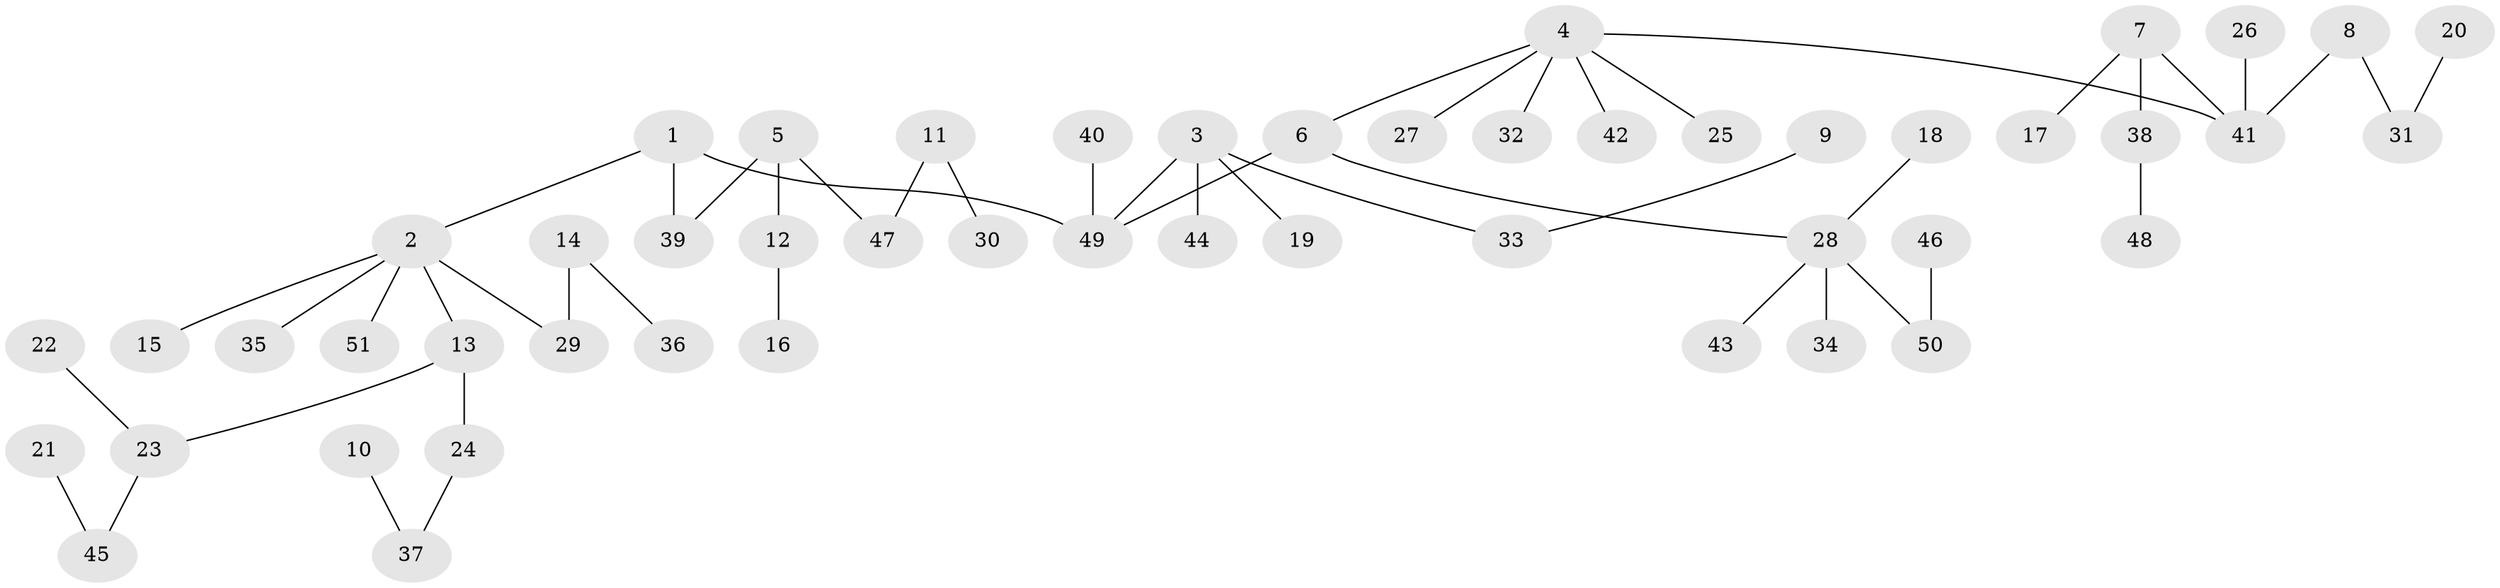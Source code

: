 // original degree distribution, {5: 0.029411764705882353, 3: 0.17647058823529413, 2: 0.23529411764705882, 6: 0.0196078431372549, 4: 0.0392156862745098, 1: 0.49019607843137253, 7: 0.00980392156862745}
// Generated by graph-tools (version 1.1) at 2025/02/03/09/25 03:02:28]
// undirected, 51 vertices, 50 edges
graph export_dot {
graph [start="1"]
  node [color=gray90,style=filled];
  1;
  2;
  3;
  4;
  5;
  6;
  7;
  8;
  9;
  10;
  11;
  12;
  13;
  14;
  15;
  16;
  17;
  18;
  19;
  20;
  21;
  22;
  23;
  24;
  25;
  26;
  27;
  28;
  29;
  30;
  31;
  32;
  33;
  34;
  35;
  36;
  37;
  38;
  39;
  40;
  41;
  42;
  43;
  44;
  45;
  46;
  47;
  48;
  49;
  50;
  51;
  1 -- 2 [weight=1.0];
  1 -- 39 [weight=1.0];
  1 -- 49 [weight=1.0];
  2 -- 13 [weight=1.0];
  2 -- 15 [weight=1.0];
  2 -- 29 [weight=1.0];
  2 -- 35 [weight=1.0];
  2 -- 51 [weight=1.0];
  3 -- 19 [weight=1.0];
  3 -- 33 [weight=1.0];
  3 -- 44 [weight=1.0];
  3 -- 49 [weight=1.0];
  4 -- 6 [weight=1.0];
  4 -- 25 [weight=1.0];
  4 -- 27 [weight=1.0];
  4 -- 32 [weight=1.0];
  4 -- 41 [weight=1.0];
  4 -- 42 [weight=1.0];
  5 -- 12 [weight=1.0];
  5 -- 39 [weight=1.0];
  5 -- 47 [weight=1.0];
  6 -- 28 [weight=1.0];
  6 -- 49 [weight=1.0];
  7 -- 17 [weight=1.0];
  7 -- 38 [weight=1.0];
  7 -- 41 [weight=1.0];
  8 -- 31 [weight=1.0];
  8 -- 41 [weight=1.0];
  9 -- 33 [weight=1.0];
  10 -- 37 [weight=1.0];
  11 -- 30 [weight=1.0];
  11 -- 47 [weight=1.0];
  12 -- 16 [weight=1.0];
  13 -- 23 [weight=1.0];
  13 -- 24 [weight=1.0];
  14 -- 29 [weight=1.0];
  14 -- 36 [weight=1.0];
  18 -- 28 [weight=1.0];
  20 -- 31 [weight=1.0];
  21 -- 45 [weight=1.0];
  22 -- 23 [weight=1.0];
  23 -- 45 [weight=1.0];
  24 -- 37 [weight=1.0];
  26 -- 41 [weight=1.0];
  28 -- 34 [weight=1.0];
  28 -- 43 [weight=1.0];
  28 -- 50 [weight=1.0];
  38 -- 48 [weight=1.0];
  40 -- 49 [weight=1.0];
  46 -- 50 [weight=1.0];
}
